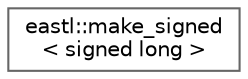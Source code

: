 digraph "类继承关系图"
{
 // LATEX_PDF_SIZE
  bgcolor="transparent";
  edge [fontname=Helvetica,fontsize=10,labelfontname=Helvetica,labelfontsize=10];
  node [fontname=Helvetica,fontsize=10,shape=box,height=0.2,width=0.4];
  rankdir="LR";
  Node0 [id="Node000000",label="eastl::make_signed\l\< signed long \>",height=0.2,width=0.4,color="grey40", fillcolor="white", style="filled",URL="$structeastl_1_1make__signed_3_01signed_01long_01_4.html",tooltip=" "];
}
